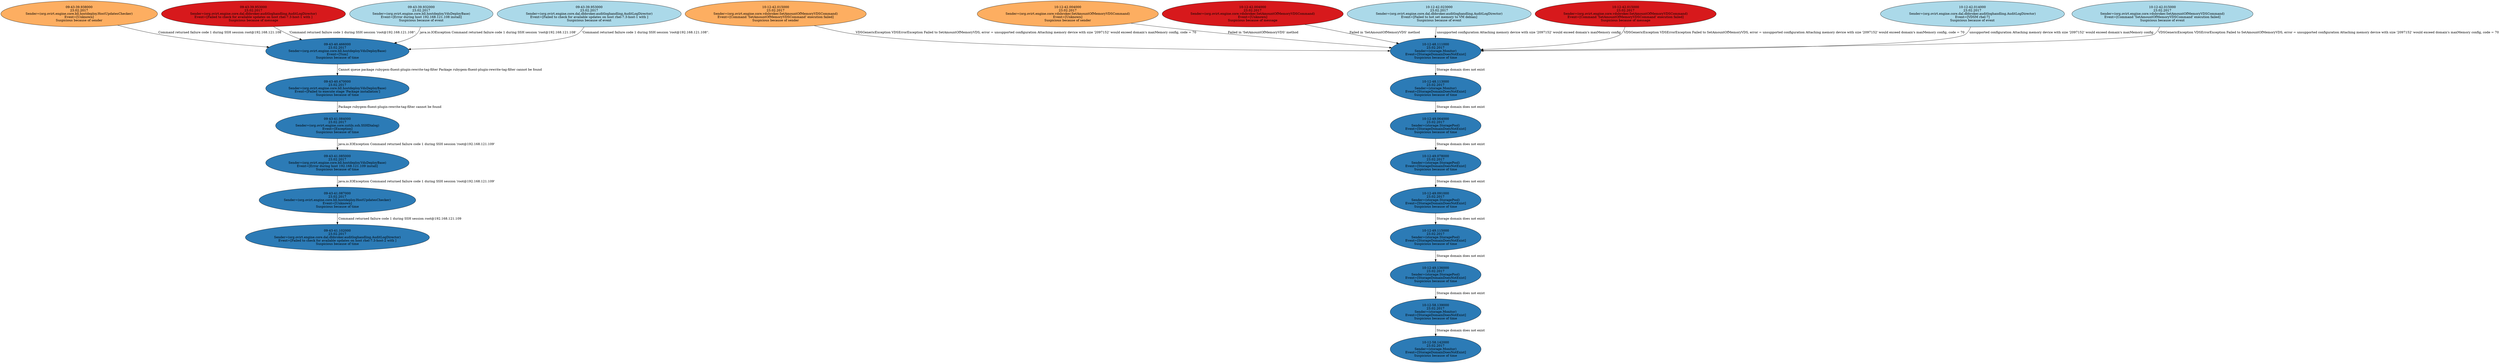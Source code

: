 strict digraph "" {
"09-43-39.938000\n23.02.2017\nSender=(org.ovirt.engine.core.bll.hostdeploy.HostUpdatesChecker)\nEvent=[Unknown]\nSuspicious because of sender" [colorscheme=rdylbu4, event=Unknown, fillcolor=2, freq=4, link_type=sender, message=" Command returned failure code 1 during SSH session root@192.168.121.108", sender="org.ovirt.engine.core.bll.hostdeploy.HostUpdatesChecker", style=filled, thread="pool-7-thread-1", time="09-43-39.938000\n23.02.2017"];
"09-43-40.470000\n23.02.2017\nSender=(org.ovirt.engine.core.bll.hostdeploy.VdsDeployBase)\nEvent=[Failed to execute stage 'Package installation']\nSuspicious because of time" [colorscheme=rdylbu4, event="Failed to execute stage 'Package installation'", fillcolor=4, freq="0.5", link_type=time, message=" Package rubygem-fluent-plugin-rewrite-tag-filter cannot be found", sender="org.ovirt.engine.core.bll.hostdeploy.VdsDeployBase", style=filled, thread=VdsDeploy, time="09-43-40.470000\n23.02.2017"];
"10-12-42.015000\n23.02.2017\nSender=(org.ovirt.engine.core.vdsbroker.SetAmountOfMemoryVDSCommand)\nEvent=[Command 'SetAmountOfMemoryVDSCommand' execution failed]\nSuspicious because of sender" [colorscheme=rdylbu4, event="Command 'SetAmountOfMemoryVDSCommand' execution failed", fillcolor=2, freq=2, link_type=sender, message=" VDSGenericException VDSErrorException Failed to SetAmountOfMemoryVDS, error = unsupported configuration Attaching memory device with size '2097152' would exceed domain's maxMemory config, code = 70", sender="org.ovirt.engine.core.vdsbroker.SetAmountOfMemoryVDSCommand", style=filled, thread="default task-101", time="10-12-42.015000\n23.02.2017"];
"10-12-49.091000\n23.02.2017\nSender=(storage.StoragePool)\nEvent=[StorageDomainDoesNotExist]\nSuspicious because of time" [colorscheme=rdylbu4, event=StorageDomainDoesNotExist, fillcolor=4, freq="0.5", link_type=time, message=" Storage domain does not exist ", sender="storage.StoragePool", style=filled, thread="tasks/1", time="10-12-49.091000\n23.02.2017"];
"10-12-48.111000\n23.02.2017\nSender=(storage.Monitor)\nEvent=[StorageDomainDoesNotExist]\nSuspicious because of time" [colorscheme=rdylbu4, event=StorageDomainDoesNotExist, fillcolor=4, freq="0.5", link_type=time, message=" Storage domain does not exist ", sender="storage.Monitor", style=filled, thread="monitor/ed2199d", time="10-12-48.111000\n23.02.2017"];
"09-43-41.087000\n23.02.2017\nSender=(org.ovirt.engine.core.bll.hostdeploy.HostUpdatesChecker)\nEvent=[Unknown]\nSuspicious because of time" [colorscheme=rdylbu4, event=Unknown, fillcolor=4, freq="0.5", link_type=time, message=" Command returned failure code 1 during SSH session root@192.168.121.109", sender="org.ovirt.engine.core.bll.hostdeploy.HostUpdatesChecker", style=filled, thread="pool-7-thread-2", time="09-43-41.087000\n23.02.2017"];
"10-12-58.142000\n23.02.2017\nSender=(storage.Monitor)\nEvent=[StorageDomainDoesNotExist]\nSuspicious because of time" [colorscheme=rdylbu4, event=StorageDomainDoesNotExist, fillcolor=4, freq="0.5", link_type=time, message=" Storage domain does not exist ", sender="storage.Monitor", style=filled, thread="monitor/dd7732a", time="10-12-58.142000\n23.02.2017"];
"10-12-42.004000\n23.02.2017\nSender=(org.ovirt.engine.core.vdsbroker.SetAmountOfMemoryVDSCommand)\nEvent=[Unknown]\nSuspicious because of sender" [colorscheme=rdylbu4, event=Unknown, fillcolor=2, freq=2, link_type=sender, message="Failed in 'SetAmountOfMemoryVDS' method", sender="org.ovirt.engine.core.vdsbroker.SetAmountOfMemoryVDSCommand", style=filled, thread="default task-101", time="10-12-42.004000\n23.02.2017"];
"09-43-39.953000\n23.02.2017\nSender=(org.ovirt.engine.core.dal.dbbroker.auditloghandling.AuditLogDirector)\nEvent=[Failed to check for available updates on host rhel-7.3-host-1 with ]\nSuspicious because of message" [colorscheme=rdylbu4, event="Failed to check for available updates on host rhel-7.3-host-1 with ", fillcolor=1, freq=1, link_type=message, message=" 'Command returned failure code 1 during SSH session 'root@192.168.121.108''.", sender="org.ovirt.engine.core.dal.dbbroker.auditloghandling.AuditLogDirector", style=filled, thread="pool-7-thread-1", time="09-43-39.953000\n23.02.2017"];
"09-43-40.466000\n23.02.2017\nSender=(org.ovirt.engine.core.bll.hostdeploy.VdsDeployBase)\nEvent=[Yum]\nSuspicious because of time" [colorscheme=rdylbu4, event=Yum, fillcolor=4, freq="0.5", link_type=time, message=" Cannot queue package rubygem-fluent-plugin-rewrite-tag-filter Package rubygem-fluent-plugin-rewrite-tag-filter cannot be found", sender="org.ovirt.engine.core.bll.hostdeploy.VdsDeployBase", style=filled, thread=VdsDeploy, time="09-43-40.466000\n23.02.2017"];
"10-12-48.113000\n23.02.2017\nSender=(storage.Monitor)\nEvent=[StorageDomainDoesNotExist]\nSuspicious because of time" [colorscheme=rdylbu4, event=StorageDomainDoesNotExist, fillcolor=4, freq="0.5", link_type=time, message=" Storage domain does not exist ", sender="storage.Monitor", style=filled, thread="monitor/dd7732a", time="10-12-48.113000\n23.02.2017"];
"10-12-42.004000\n23.02.2017\nSender=(org.ovirt.engine.core.vdsbroker.SetAmountOfMemoryVDSCommand)\nEvent=[Unknown]\nSuspicious because of message" [colorscheme=rdylbu4, event=Unknown, fillcolor=1, freq=1, link_type=message, message="Failed in 'SetAmountOfMemoryVDS' method", sender="org.ovirt.engine.core.vdsbroker.SetAmountOfMemoryVDSCommand", style=filled, thread="default task-101", time="10-12-42.004000\n23.02.2017"];
"10-12-49.136000\n23.02.2017\nSender=(storage.StoragePool)\nEvent=[StorageDomainDoesNotExist]\nSuspicious because of time" [colorscheme=rdylbu4, event=StorageDomainDoesNotExist, fillcolor=4, freq="0.5", link_type=time, message=" Storage domain does not exist ", sender="storage.StoragePool", style=filled, thread="tasks/1", time="10-12-49.136000\n23.02.2017"];
"10-12-42.023000\n23.02.2017\nSender=(org.ovirt.engine.core.dal.dbbroker.auditloghandling.AuditLogDirector)\nEvent=[Failed to hot set memory to VM debian]\nSuspicious because of event" [colorscheme=rdylbu4, event="Failed to hot set memory to VM debian", fillcolor=3, freq=1, link_type=event, message=" unsupported configuration Attaching memory device with size '2097152' would exceed domain's maxMemory config", sender="org.ovirt.engine.core.dal.dbbroker.auditloghandling.AuditLogDirector", style=filled, thread="default task-101", time="10-12-42.023000\n23.02.2017"];
"10-12-42.015000\n23.02.2017\nSender=(org.ovirt.engine.core.vdsbroker.SetAmountOfMemoryVDSCommand)\nEvent=[Command 'SetAmountOfMemoryVDSCommand' execution failed]\nSuspicious because of message" [colorscheme=rdylbu4, event="Command 'SetAmountOfMemoryVDSCommand' execution failed", fillcolor=1, freq=1, link_type=message, message=" VDSGenericException VDSErrorException Failed to SetAmountOfMemoryVDS, error = unsupported configuration Attaching memory device with size '2097152' would exceed domain's maxMemory config, code = 70", sender="org.ovirt.engine.core.vdsbroker.SetAmountOfMemoryVDSCommand", style=filled, thread="default task-101", time="10-12-42.015000\n23.02.2017"];
"10-12-42.014000\n23.02.2017\nSender=(org.ovirt.engine.core.dal.dbbroker.auditloghandling.AuditLogDirector)\nEvent=[VDSM rhel-7]\nSuspicious because of event" [colorscheme=rdylbu4, event="VDSM rhel-7", fillcolor=3, freq=1, link_type=event, message=" unsupported configuration Attaching memory device with size '2097152' would exceed domain's maxMemory config", sender="org.ovirt.engine.core.dal.dbbroker.auditloghandling.AuditLogDirector", style=filled, thread="default task-101", time="10-12-42.014000\n23.02.2017"];
"10-12-49.115000\n23.02.2017\nSender=(storage.StoragePool)\nEvent=[StorageDomainDoesNotExist]\nSuspicious because of time" [colorscheme=rdylbu4, event=StorageDomainDoesNotExist, fillcolor=4, freq="0.5", link_type=time, message=" Storage domain does not exist ", sender="storage.StoragePool", style=filled, thread="tasks/1", time="10-12-49.115000\n23.02.2017"];
"09-43-41.085000\n23.02.2017\nSender=(org.ovirt.engine.core.bll.hostdeploy.VdsDeployBase)\nEvent=[Error during host 192.168.121.109 install]\nSuspicious because of time" [colorscheme=rdylbu4, event="Error during host 192.168.121.109 install", fillcolor=4, freq="0.5", link_type=time, message=" java.io.IOException Command returned failure code 1 during SSH session 'root@192.168.121.109'", sender="org.ovirt.engine.core.bll.hostdeploy.VdsDeployBase", style=filled, thread="pool-7-thread-2", time="09-43-41.085000\n23.02.2017"];
"10-12-49.078000\n23.02.2017\nSender=(storage.StoragePool)\nEvent=[StorageDomainDoesNotExist]\nSuspicious because of time" [colorscheme=rdylbu4, event=StorageDomainDoesNotExist, fillcolor=4, freq="0.5", link_type=time, message=" Storage domain does not exist ", sender="storage.StoragePool", style=filled, thread="upgrade/ed2199d", time="10-12-49.078000\n23.02.2017"];
"09-43-41.084000\n23.02.2017\nSender=(org.ovirt.engine.core.uutils.ssh.SSHDialog)\nEvent=[Exception]\nSuspicious because of time" [colorscheme=rdylbu4, event=Exception, fillcolor=4, freq="0.5", link_type=time, message=" java.io.IOException Command returned failure code 1 during SSH session 'root@192.168.121.109'", sender="org.ovirt.engine.core.uutils.ssh.SSHDialog", style=filled, thread="pool-7-thread-2", time="09-43-41.084000\n23.02.2017"];
"10-12-42.015000\n23.02.2017\nSender=(org.ovirt.engine.core.vdsbroker.SetAmountOfMemoryVDSCommand)\nEvent=[Command 'SetAmountOfMemoryVDSCommand' execution failed]\nSuspicious because of event" [colorscheme=rdylbu4, event="Command 'SetAmountOfMemoryVDSCommand' execution failed", fillcolor=3, freq=1, link_type=event, message=" VDSGenericException VDSErrorException Failed to SetAmountOfMemoryVDS, error = unsupported configuration Attaching memory device with size '2097152' would exceed domain's maxMemory config, code = 70", sender="org.ovirt.engine.core.vdsbroker.SetAmountOfMemoryVDSCommand", style=filled, thread="default task-101", time="10-12-42.015000\n23.02.2017"];
"09-43-41.102000\n23.02.2017\nSender=(org.ovirt.engine.core.dal.dbbroker.auditloghandling.AuditLogDirector)\nEvent=[Failed to check for available updates on host rhel-7.3-host-2 with ]\nSuspicious because of time" [colorscheme=rdylbu4, event="Failed to check for available updates on host rhel-7.3-host-2 with ", fillcolor=4, freq="0.5", link_type=time, message=" 'Command returned failure code 1 during SSH session 'root@192.168.121.109''.", sender="org.ovirt.engine.core.dal.dbbroker.auditloghandling.AuditLogDirector", style=filled, thread="pool-7-thread-2", time="09-43-41.102000\n23.02.2017"];
"10-12-49.064000\n23.02.2017\nSender=(storage.StoragePool)\nEvent=[StorageDomainDoesNotExist]\nSuspicious because of time" [colorscheme=rdylbu4, event=StorageDomainDoesNotExist, fillcolor=4, freq="0.5", link_type=time, message=" Storage domain does not exist ", sender="storage.StoragePool", style=filled, thread="upgrade/dd7732a", time="10-12-49.064000\n23.02.2017"];
"09-43-39.932000\n23.02.2017\nSender=(org.ovirt.engine.core.bll.hostdeploy.VdsDeployBase)\nEvent=[Error during host 192.168.121.108 install]\nSuspicious because of event" [colorscheme=rdylbu4, event="Error during host 192.168.121.108 install", fillcolor=3, freq=1, link_type=event, message=" java.io.IOException Command returned failure code 1 during SSH session 'root@192.168.121.108'", sender="org.ovirt.engine.core.bll.hostdeploy.VdsDeployBase", style=filled, thread="pool-7-thread-1", time="09-43-39.932000\n23.02.2017"];
"09-43-39.953000\n23.02.2017\nSender=(org.ovirt.engine.core.dal.dbbroker.auditloghandling.AuditLogDirector)\nEvent=[Failed to check for available updates on host rhel-7.3-host-1 with ]\nSuspicious because of event" [colorscheme=rdylbu4, event="Failed to check for available updates on host rhel-7.3-host-1 with ", fillcolor=3, freq=1, link_type=event, message=" 'Command returned failure code 1 during SSH session 'root@192.168.121.108''.", sender="org.ovirt.engine.core.dal.dbbroker.auditloghandling.AuditLogDirector", style=filled, thread="pool-7-thread-1", time="09-43-39.953000\n23.02.2017"];
"10-12-58.139000\n23.02.2017\nSender=(storage.Monitor)\nEvent=[StorageDomainDoesNotExist]\nSuspicious because of time" [colorscheme=rdylbu4, event=StorageDomainDoesNotExist, fillcolor=4, freq="0.5", link_type=time, message=" Storage domain does not exist ", sender="storage.Monitor", style=filled, thread="monitor/ed2199d", time="10-12-58.139000\n23.02.2017"];
"09-43-39.938000\n23.02.2017\nSender=(org.ovirt.engine.core.bll.hostdeploy.HostUpdatesChecker)\nEvent=[Unknown]\nSuspicious because of sender" -> "09-43-40.466000\n23.02.2017\nSender=(org.ovirt.engine.core.bll.hostdeploy.VdsDeployBase)\nEvent=[Yum]\nSuspicious because of time"  [label=" Command returned failure code 1 during SSH session root@192.168.121.108"];
"09-43-40.470000\n23.02.2017\nSender=(org.ovirt.engine.core.bll.hostdeploy.VdsDeployBase)\nEvent=[Failed to execute stage 'Package installation']\nSuspicious because of time" -> "09-43-41.084000\n23.02.2017\nSender=(org.ovirt.engine.core.uutils.ssh.SSHDialog)\nEvent=[Exception]\nSuspicious because of time"  [label=" Package rubygem-fluent-plugin-rewrite-tag-filter cannot be found"];
"10-12-42.015000\n23.02.2017\nSender=(org.ovirt.engine.core.vdsbroker.SetAmountOfMemoryVDSCommand)\nEvent=[Command 'SetAmountOfMemoryVDSCommand' execution failed]\nSuspicious because of sender" -> "10-12-48.111000\n23.02.2017\nSender=(storage.Monitor)\nEvent=[StorageDomainDoesNotExist]\nSuspicious because of time"  [label=" VDSGenericException VDSErrorException Failed to SetAmountOfMemoryVDS, error = unsupported configuration Attaching memory device with size '2097152' would exceed domain's maxMemory config, code = 70"];
"10-12-49.091000\n23.02.2017\nSender=(storage.StoragePool)\nEvent=[StorageDomainDoesNotExist]\nSuspicious because of time" -> "10-12-49.115000\n23.02.2017\nSender=(storage.StoragePool)\nEvent=[StorageDomainDoesNotExist]\nSuspicious because of time"  [label=" Storage domain does not exist "];
"10-12-48.111000\n23.02.2017\nSender=(storage.Monitor)\nEvent=[StorageDomainDoesNotExist]\nSuspicious because of time" -> "10-12-48.113000\n23.02.2017\nSender=(storage.Monitor)\nEvent=[StorageDomainDoesNotExist]\nSuspicious because of time"  [label=" Storage domain does not exist "];
"10-12-42.014000\n23.02.2017\nSender=(org.ovirt.engine.core.dal.dbbroker.auditloghandling.AuditLogDirector)\nEvent=[VDSM rhel-7]\nSuspicious because of event" -> "10-12-48.111000\n23.02.2017\nSender=(storage.Monitor)\nEvent=[StorageDomainDoesNotExist]\nSuspicious because of time"  [label=" unsupported configuration Attaching memory device with size '2097152' would exceed domain's maxMemory config"];
"10-12-42.004000\n23.02.2017\nSender=(org.ovirt.engine.core.vdsbroker.SetAmountOfMemoryVDSCommand)\nEvent=[Unknown]\nSuspicious because of sender" -> "10-12-48.111000\n23.02.2017\nSender=(storage.Monitor)\nEvent=[StorageDomainDoesNotExist]\nSuspicious because of time"  [label="Failed in 'SetAmountOfMemoryVDS' method"];
"09-43-39.953000\n23.02.2017\nSender=(org.ovirt.engine.core.dal.dbbroker.auditloghandling.AuditLogDirector)\nEvent=[Failed to check for available updates on host rhel-7.3-host-1 with ]\nSuspicious because of message" -> "09-43-40.466000\n23.02.2017\nSender=(org.ovirt.engine.core.bll.hostdeploy.VdsDeployBase)\nEvent=[Yum]\nSuspicious because of time"  [label=" 'Command returned failure code 1 during SSH session 'root@192.168.121.108''."];
"09-43-40.466000\n23.02.2017\nSender=(org.ovirt.engine.core.bll.hostdeploy.VdsDeployBase)\nEvent=[Yum]\nSuspicious because of time" -> "09-43-40.470000\n23.02.2017\nSender=(org.ovirt.engine.core.bll.hostdeploy.VdsDeployBase)\nEvent=[Failed to execute stage 'Package installation']\nSuspicious because of time"  [label=" Cannot queue package rubygem-fluent-plugin-rewrite-tag-filter Package rubygem-fluent-plugin-rewrite-tag-filter cannot be found"];
"10-12-48.113000\n23.02.2017\nSender=(storage.Monitor)\nEvent=[StorageDomainDoesNotExist]\nSuspicious because of time" -> "10-12-49.064000\n23.02.2017\nSender=(storage.StoragePool)\nEvent=[StorageDomainDoesNotExist]\nSuspicious because of time"  [label=" Storage domain does not exist "];
"10-12-58.139000\n23.02.2017\nSender=(storage.Monitor)\nEvent=[StorageDomainDoesNotExist]\nSuspicious because of time" -> "10-12-58.142000\n23.02.2017\nSender=(storage.Monitor)\nEvent=[StorageDomainDoesNotExist]\nSuspicious because of time"  [label=" Storage domain does not exist "];
"10-12-42.004000\n23.02.2017\nSender=(org.ovirt.engine.core.vdsbroker.SetAmountOfMemoryVDSCommand)\nEvent=[Unknown]\nSuspicious because of message" -> "10-12-48.111000\n23.02.2017\nSender=(storage.Monitor)\nEvent=[StorageDomainDoesNotExist]\nSuspicious because of time"  [label="Failed in 'SetAmountOfMemoryVDS' method"];
"10-12-49.136000\n23.02.2017\nSender=(storage.StoragePool)\nEvent=[StorageDomainDoesNotExist]\nSuspicious because of time" -> "10-12-58.139000\n23.02.2017\nSender=(storage.Monitor)\nEvent=[StorageDomainDoesNotExist]\nSuspicious because of time"  [label=" Storage domain does not exist "];
"10-12-42.023000\n23.02.2017\nSender=(org.ovirt.engine.core.dal.dbbroker.auditloghandling.AuditLogDirector)\nEvent=[Failed to hot set memory to VM debian]\nSuspicious because of event" -> "10-12-48.111000\n23.02.2017\nSender=(storage.Monitor)\nEvent=[StorageDomainDoesNotExist]\nSuspicious because of time"  [label=" unsupported configuration Attaching memory device with size '2097152' would exceed domain's maxMemory config"];
"10-12-42.015000\n23.02.2017\nSender=(org.ovirt.engine.core.vdsbroker.SetAmountOfMemoryVDSCommand)\nEvent=[Command 'SetAmountOfMemoryVDSCommand' execution failed]\nSuspicious because of message" -> "10-12-48.111000\n23.02.2017\nSender=(storage.Monitor)\nEvent=[StorageDomainDoesNotExist]\nSuspicious because of time"  [label=" VDSGenericException VDSErrorException Failed to SetAmountOfMemoryVDS, error = unsupported configuration Attaching memory device with size '2097152' would exceed domain's maxMemory config, code = 70"];
"09-43-41.087000\n23.02.2017\nSender=(org.ovirt.engine.core.bll.hostdeploy.HostUpdatesChecker)\nEvent=[Unknown]\nSuspicious because of time" -> "09-43-41.102000\n23.02.2017\nSender=(org.ovirt.engine.core.dal.dbbroker.auditloghandling.AuditLogDirector)\nEvent=[Failed to check for available updates on host rhel-7.3-host-2 with ]\nSuspicious because of time"  [label=" Command returned failure code 1 during SSH session root@192.168.121.109"];
"10-12-49.115000\n23.02.2017\nSender=(storage.StoragePool)\nEvent=[StorageDomainDoesNotExist]\nSuspicious because of time" -> "10-12-49.136000\n23.02.2017\nSender=(storage.StoragePool)\nEvent=[StorageDomainDoesNotExist]\nSuspicious because of time"  [label=" Storage domain does not exist "];
"09-43-41.085000\n23.02.2017\nSender=(org.ovirt.engine.core.bll.hostdeploy.VdsDeployBase)\nEvent=[Error during host 192.168.121.109 install]\nSuspicious because of time" -> "09-43-41.087000\n23.02.2017\nSender=(org.ovirt.engine.core.bll.hostdeploy.HostUpdatesChecker)\nEvent=[Unknown]\nSuspicious because of time"  [label=" java.io.IOException Command returned failure code 1 during SSH session 'root@192.168.121.109'"];
"10-12-49.078000\n23.02.2017\nSender=(storage.StoragePool)\nEvent=[StorageDomainDoesNotExist]\nSuspicious because of time" -> "10-12-49.091000\n23.02.2017\nSender=(storage.StoragePool)\nEvent=[StorageDomainDoesNotExist]\nSuspicious because of time"  [label=" Storage domain does not exist "];
"09-43-41.084000\n23.02.2017\nSender=(org.ovirt.engine.core.uutils.ssh.SSHDialog)\nEvent=[Exception]\nSuspicious because of time" -> "09-43-41.085000\n23.02.2017\nSender=(org.ovirt.engine.core.bll.hostdeploy.VdsDeployBase)\nEvent=[Error during host 192.168.121.109 install]\nSuspicious because of time"  [label=" java.io.IOException Command returned failure code 1 during SSH session 'root@192.168.121.109'"];
"10-12-49.064000\n23.02.2017\nSender=(storage.StoragePool)\nEvent=[StorageDomainDoesNotExist]\nSuspicious because of time" -> "10-12-49.078000\n23.02.2017\nSender=(storage.StoragePool)\nEvent=[StorageDomainDoesNotExist]\nSuspicious because of time"  [label=" Storage domain does not exist "];
"09-43-39.932000\n23.02.2017\nSender=(org.ovirt.engine.core.bll.hostdeploy.VdsDeployBase)\nEvent=[Error during host 192.168.121.108 install]\nSuspicious because of event" -> "09-43-40.466000\n23.02.2017\nSender=(org.ovirt.engine.core.bll.hostdeploy.VdsDeployBase)\nEvent=[Yum]\nSuspicious because of time"  [label=" java.io.IOException Command returned failure code 1 during SSH session 'root@192.168.121.108'"];
"09-43-39.953000\n23.02.2017\nSender=(org.ovirt.engine.core.dal.dbbroker.auditloghandling.AuditLogDirector)\nEvent=[Failed to check for available updates on host rhel-7.3-host-1 with ]\nSuspicious because of event" -> "09-43-40.466000\n23.02.2017\nSender=(org.ovirt.engine.core.bll.hostdeploy.VdsDeployBase)\nEvent=[Yum]\nSuspicious because of time"  [label=" 'Command returned failure code 1 during SSH session 'root@192.168.121.108''."];
"10-12-42.015000\n23.02.2017\nSender=(org.ovirt.engine.core.vdsbroker.SetAmountOfMemoryVDSCommand)\nEvent=[Command 'SetAmountOfMemoryVDSCommand' execution failed]\nSuspicious because of event" -> "10-12-48.111000\n23.02.2017\nSender=(storage.Monitor)\nEvent=[StorageDomainDoesNotExist]\nSuspicious because of time"  [label=" VDSGenericException VDSErrorException Failed to SetAmountOfMemoryVDS, error = unsupported configuration Attaching memory device with size '2097152' would exceed domain's maxMemory config, code = 70"];
}
